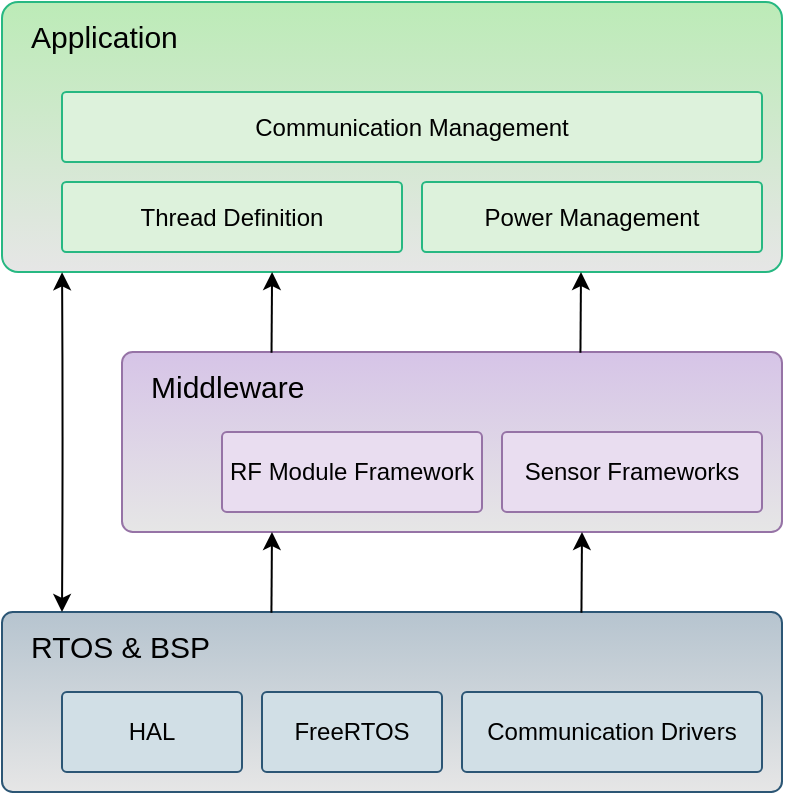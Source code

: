 <mxfile version="13.9.9" type="device"><diagram id="JygkwaSmxy1S2qTqlgNe" name="SW"><mxGraphModel dx="1086" dy="846" grid="1" gridSize="10" guides="1" tooltips="1" connect="1" arrows="1" fold="1" page="1" pageScale="1" pageWidth="4681" pageHeight="3300" math="0" shadow="0"><root><mxCell id="G-m_F_i8rc0qo_1IKgbm-0"/><mxCell id="G-m_F_i8rc0qo_1IKgbm-1" parent="G-m_F_i8rc0qo_1IKgbm-0"/><mxCell id="u2ZwE0kxELsVTHdAZA2R-0" value="&amp;nbsp; &amp;nbsp;Application" style="rounded=1;whiteSpace=wrap;html=1;align=left;verticalAlign=top;arcSize=6;fontSize=15;spacingTop=2;fillColor=#BCEBB7;strokeColor=#27B882;gradientColor=#E6E6E6;gradientDirection=south;" parent="G-m_F_i8rc0qo_1IKgbm-1" vertex="1"><mxGeometry x="510" y="535" width="390" height="135" as="geometry"/></mxCell><mxCell id="u2ZwE0kxELsVTHdAZA2R-2" value="&amp;nbsp; &amp;nbsp;Middleware" style="rounded=1;whiteSpace=wrap;html=1;align=left;verticalAlign=top;arcSize=6;fontSize=15;spacingTop=2;strokeColor=#9673a6;fillColor=#D6C4E7;gradientDirection=south;gradientColor=#E6E6E6;" parent="G-m_F_i8rc0qo_1IKgbm-1" vertex="1"><mxGeometry x="570" y="710" width="330" height="90" as="geometry"/></mxCell><mxCell id="u2ZwE0kxELsVTHdAZA2R-4" value="&amp;nbsp; &amp;nbsp;RTOS &amp;amp; BSP" style="rounded=1;whiteSpace=wrap;html=1;align=left;verticalAlign=top;arcSize=6;fontSize=15;strokeColor=#2C5675;spacingTop=2;fillColor=#B6C4CF;gradientColor=#E6E6E6;gradientDirection=south;" parent="G-m_F_i8rc0qo_1IKgbm-1" vertex="1"><mxGeometry x="510" y="840" width="390" height="90" as="geometry"/></mxCell><mxCell id="u2ZwE0kxELsVTHdAZA2R-6" value="Communication Drivers" style="rounded=1;whiteSpace=wrap;html=1;align=center;verticalAlign=middle;arcSize=6;strokeColor=#2C5675;fillColor=#D1DFE6;" parent="G-m_F_i8rc0qo_1IKgbm-1" vertex="1"><mxGeometry x="740" y="880" width="150" height="40" as="geometry"/></mxCell><mxCell id="u2ZwE0kxELsVTHdAZA2R-7" value="FreeRTOS" style="rounded=1;whiteSpace=wrap;html=1;align=center;verticalAlign=middle;arcSize=6;strokeColor=#2C5675;fillColor=#D1DFE6;" parent="G-m_F_i8rc0qo_1IKgbm-1" vertex="1"><mxGeometry x="640" y="880" width="90" height="40" as="geometry"/></mxCell><mxCell id="u2ZwE0kxELsVTHdAZA2R-8" value="&lt;font style=&quot;font-size: 12px&quot;&gt;Communication Management&lt;/font&gt;" style="rounded=1;whiteSpace=wrap;html=1;align=center;verticalAlign=middle;arcSize=6;strokeColor=#27B882;fillColor=#DDF2DC;" parent="G-m_F_i8rc0qo_1IKgbm-1" vertex="1"><mxGeometry x="540" y="580" width="350" height="35" as="geometry"/></mxCell><mxCell id="u2ZwE0kxELsVTHdAZA2R-10" value="RF Module Framework" style="rounded=1;whiteSpace=wrap;html=1;align=center;verticalAlign=middle;arcSize=6;strokeColor=#9673a6;fillColor=#E9DDF0;" parent="G-m_F_i8rc0qo_1IKgbm-1" vertex="1"><mxGeometry x="620" y="750" width="130" height="40" as="geometry"/></mxCell><mxCell id="Msaw5pHSFNWXgzZwRA2h-0" value="Thread Definition" style="rounded=1;whiteSpace=wrap;html=1;align=center;verticalAlign=middle;arcSize=6;strokeColor=#27B882;fillColor=#DDF2DC;" parent="G-m_F_i8rc0qo_1IKgbm-1" vertex="1"><mxGeometry x="540" y="625" width="170" height="35" as="geometry"/></mxCell><mxCell id="Msaw5pHSFNWXgzZwRA2h-1" value="Power Management" style="rounded=1;whiteSpace=wrap;html=1;align=center;verticalAlign=middle;arcSize=6;strokeColor=#27B882;fillColor=#DDF2DC;" parent="G-m_F_i8rc0qo_1IKgbm-1" vertex="1"><mxGeometry x="720" y="625" width="170" height="35" as="geometry"/></mxCell><mxCell id="THHg3oI6UJkPwehSTZDW-4" style="rounded=0;orthogonalLoop=1;jettySize=auto;html=1;startArrow=classic;startFill=1;fontSize=16;endArrow=none;endFill=0;entryX=0.249;entryY=0.004;entryDx=0;entryDy=0;entryPerimeter=0;" parent="G-m_F_i8rc0qo_1IKgbm-1" edge="1"><mxGeometry relative="1" as="geometry"><mxPoint x="644.76" y="710.38" as="targetPoint"/><mxPoint x="645.04" y="670" as="sourcePoint"/></mxGeometry></mxCell><mxCell id="THHg3oI6UJkPwehSTZDW-5" style="rounded=0;orthogonalLoop=1;jettySize=auto;html=1;entryX=0.077;entryY=1.001;entryDx=0;entryDy=0;entryPerimeter=0;startArrow=classic;startFill=1;edgeStyle=orthogonalEdgeStyle;curved=1;" parent="G-m_F_i8rc0qo_1IKgbm-1" target="u2ZwE0kxELsVTHdAZA2R-0" edge="1"><mxGeometry relative="1" as="geometry"><mxPoint x="540" y="840" as="sourcePoint"/><mxPoint x="539.9" y="677" as="targetPoint"/></mxGeometry></mxCell><mxCell id="THHg3oI6UJkPwehSTZDW-6" style="rounded=0;orthogonalLoop=1;jettySize=auto;html=1;startArrow=classic;startFill=1;fontSize=16;endArrow=none;endFill=0;entryX=0.249;entryY=0.004;entryDx=0;entryDy=0;entryPerimeter=0;" parent="G-m_F_i8rc0qo_1IKgbm-1" edge="1"><mxGeometry relative="1" as="geometry"><mxPoint x="799.72" y="840.38" as="targetPoint"/><mxPoint x="800.0" y="800" as="sourcePoint"/></mxGeometry></mxCell><mxCell id="THHg3oI6UJkPwehSTZDW-7" style="rounded=0;orthogonalLoop=1;jettySize=auto;html=1;startArrow=classic;startFill=1;fontSize=16;endArrow=none;endFill=0;entryX=0.249;entryY=0.004;entryDx=0;entryDy=0;entryPerimeter=0;" parent="G-m_F_i8rc0qo_1IKgbm-1" edge="1"><mxGeometry relative="1" as="geometry"><mxPoint x="644.71" y="840.38" as="targetPoint"/><mxPoint x="644.99" y="800" as="sourcePoint"/></mxGeometry></mxCell><mxCell id="THHg3oI6UJkPwehSTZDW-8" style="rounded=0;orthogonalLoop=1;jettySize=auto;html=1;startArrow=classic;startFill=1;fontSize=16;endArrow=none;endFill=0;entryX=0.249;entryY=0.004;entryDx=0;entryDy=0;entryPerimeter=0;" parent="G-m_F_i8rc0qo_1IKgbm-1" edge="1"><mxGeometry relative="1" as="geometry"><mxPoint x="799.22" y="710.38" as="targetPoint"/><mxPoint x="799.5" y="670" as="sourcePoint"/></mxGeometry></mxCell><mxCell id="HwSSb6w2LnHeKkC1PG_l-0" value="HAL" style="rounded=1;whiteSpace=wrap;html=1;align=center;verticalAlign=middle;arcSize=6;strokeColor=#2C5675;fillColor=#D1DFE6;" parent="G-m_F_i8rc0qo_1IKgbm-1" vertex="1"><mxGeometry x="540" y="880" width="90" height="40" as="geometry"/></mxCell><mxCell id="AkJc7pDlAtiHddsGlZE0-0" value="Sensor Frameworks" style="rounded=1;whiteSpace=wrap;html=1;align=center;verticalAlign=middle;arcSize=6;strokeColor=#9673a6;fillColor=#E9DDF0;" parent="G-m_F_i8rc0qo_1IKgbm-1" vertex="1"><mxGeometry x="760" y="750" width="130" height="40" as="geometry"/></mxCell></root></mxGraphModel></diagram></mxfile>
